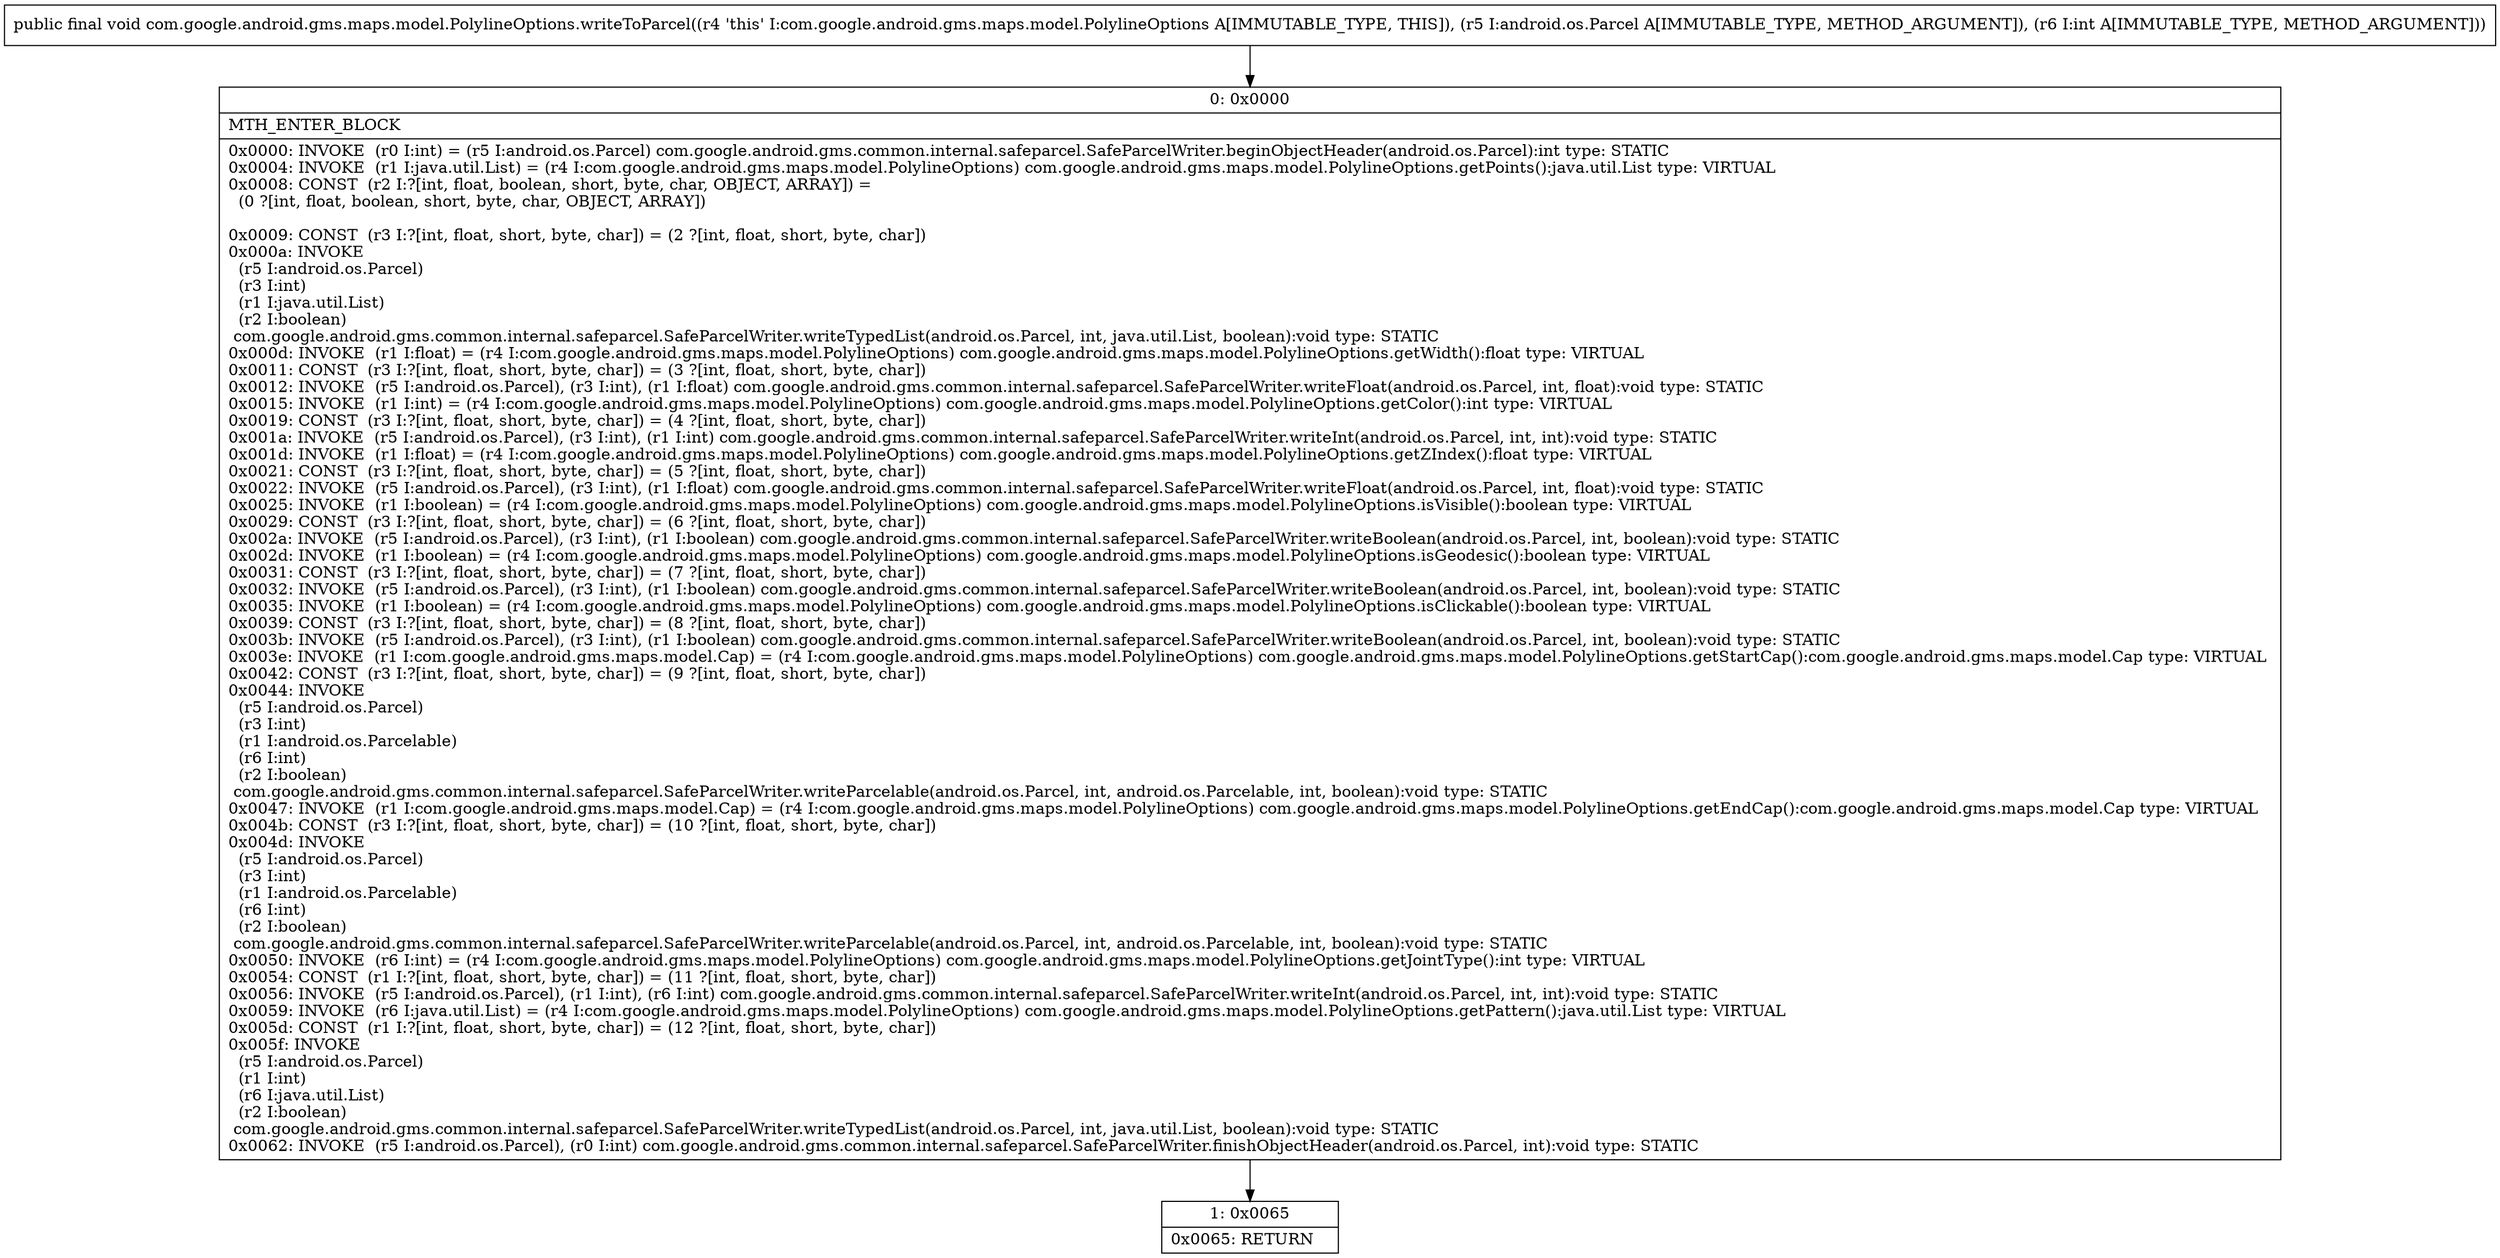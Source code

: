 digraph "CFG forcom.google.android.gms.maps.model.PolylineOptions.writeToParcel(Landroid\/os\/Parcel;I)V" {
Node_0 [shape=record,label="{0\:\ 0x0000|MTH_ENTER_BLOCK\l|0x0000: INVOKE  (r0 I:int) = (r5 I:android.os.Parcel) com.google.android.gms.common.internal.safeparcel.SafeParcelWriter.beginObjectHeader(android.os.Parcel):int type: STATIC \l0x0004: INVOKE  (r1 I:java.util.List) = (r4 I:com.google.android.gms.maps.model.PolylineOptions) com.google.android.gms.maps.model.PolylineOptions.getPoints():java.util.List type: VIRTUAL \l0x0008: CONST  (r2 I:?[int, float, boolean, short, byte, char, OBJECT, ARRAY]) = \l  (0 ?[int, float, boolean, short, byte, char, OBJECT, ARRAY])\l \l0x0009: CONST  (r3 I:?[int, float, short, byte, char]) = (2 ?[int, float, short, byte, char]) \l0x000a: INVOKE  \l  (r5 I:android.os.Parcel)\l  (r3 I:int)\l  (r1 I:java.util.List)\l  (r2 I:boolean)\l com.google.android.gms.common.internal.safeparcel.SafeParcelWriter.writeTypedList(android.os.Parcel, int, java.util.List, boolean):void type: STATIC \l0x000d: INVOKE  (r1 I:float) = (r4 I:com.google.android.gms.maps.model.PolylineOptions) com.google.android.gms.maps.model.PolylineOptions.getWidth():float type: VIRTUAL \l0x0011: CONST  (r3 I:?[int, float, short, byte, char]) = (3 ?[int, float, short, byte, char]) \l0x0012: INVOKE  (r5 I:android.os.Parcel), (r3 I:int), (r1 I:float) com.google.android.gms.common.internal.safeparcel.SafeParcelWriter.writeFloat(android.os.Parcel, int, float):void type: STATIC \l0x0015: INVOKE  (r1 I:int) = (r4 I:com.google.android.gms.maps.model.PolylineOptions) com.google.android.gms.maps.model.PolylineOptions.getColor():int type: VIRTUAL \l0x0019: CONST  (r3 I:?[int, float, short, byte, char]) = (4 ?[int, float, short, byte, char]) \l0x001a: INVOKE  (r5 I:android.os.Parcel), (r3 I:int), (r1 I:int) com.google.android.gms.common.internal.safeparcel.SafeParcelWriter.writeInt(android.os.Parcel, int, int):void type: STATIC \l0x001d: INVOKE  (r1 I:float) = (r4 I:com.google.android.gms.maps.model.PolylineOptions) com.google.android.gms.maps.model.PolylineOptions.getZIndex():float type: VIRTUAL \l0x0021: CONST  (r3 I:?[int, float, short, byte, char]) = (5 ?[int, float, short, byte, char]) \l0x0022: INVOKE  (r5 I:android.os.Parcel), (r3 I:int), (r1 I:float) com.google.android.gms.common.internal.safeparcel.SafeParcelWriter.writeFloat(android.os.Parcel, int, float):void type: STATIC \l0x0025: INVOKE  (r1 I:boolean) = (r4 I:com.google.android.gms.maps.model.PolylineOptions) com.google.android.gms.maps.model.PolylineOptions.isVisible():boolean type: VIRTUAL \l0x0029: CONST  (r3 I:?[int, float, short, byte, char]) = (6 ?[int, float, short, byte, char]) \l0x002a: INVOKE  (r5 I:android.os.Parcel), (r3 I:int), (r1 I:boolean) com.google.android.gms.common.internal.safeparcel.SafeParcelWriter.writeBoolean(android.os.Parcel, int, boolean):void type: STATIC \l0x002d: INVOKE  (r1 I:boolean) = (r4 I:com.google.android.gms.maps.model.PolylineOptions) com.google.android.gms.maps.model.PolylineOptions.isGeodesic():boolean type: VIRTUAL \l0x0031: CONST  (r3 I:?[int, float, short, byte, char]) = (7 ?[int, float, short, byte, char]) \l0x0032: INVOKE  (r5 I:android.os.Parcel), (r3 I:int), (r1 I:boolean) com.google.android.gms.common.internal.safeparcel.SafeParcelWriter.writeBoolean(android.os.Parcel, int, boolean):void type: STATIC \l0x0035: INVOKE  (r1 I:boolean) = (r4 I:com.google.android.gms.maps.model.PolylineOptions) com.google.android.gms.maps.model.PolylineOptions.isClickable():boolean type: VIRTUAL \l0x0039: CONST  (r3 I:?[int, float, short, byte, char]) = (8 ?[int, float, short, byte, char]) \l0x003b: INVOKE  (r5 I:android.os.Parcel), (r3 I:int), (r1 I:boolean) com.google.android.gms.common.internal.safeparcel.SafeParcelWriter.writeBoolean(android.os.Parcel, int, boolean):void type: STATIC \l0x003e: INVOKE  (r1 I:com.google.android.gms.maps.model.Cap) = (r4 I:com.google.android.gms.maps.model.PolylineOptions) com.google.android.gms.maps.model.PolylineOptions.getStartCap():com.google.android.gms.maps.model.Cap type: VIRTUAL \l0x0042: CONST  (r3 I:?[int, float, short, byte, char]) = (9 ?[int, float, short, byte, char]) \l0x0044: INVOKE  \l  (r5 I:android.os.Parcel)\l  (r3 I:int)\l  (r1 I:android.os.Parcelable)\l  (r6 I:int)\l  (r2 I:boolean)\l com.google.android.gms.common.internal.safeparcel.SafeParcelWriter.writeParcelable(android.os.Parcel, int, android.os.Parcelable, int, boolean):void type: STATIC \l0x0047: INVOKE  (r1 I:com.google.android.gms.maps.model.Cap) = (r4 I:com.google.android.gms.maps.model.PolylineOptions) com.google.android.gms.maps.model.PolylineOptions.getEndCap():com.google.android.gms.maps.model.Cap type: VIRTUAL \l0x004b: CONST  (r3 I:?[int, float, short, byte, char]) = (10 ?[int, float, short, byte, char]) \l0x004d: INVOKE  \l  (r5 I:android.os.Parcel)\l  (r3 I:int)\l  (r1 I:android.os.Parcelable)\l  (r6 I:int)\l  (r2 I:boolean)\l com.google.android.gms.common.internal.safeparcel.SafeParcelWriter.writeParcelable(android.os.Parcel, int, android.os.Parcelable, int, boolean):void type: STATIC \l0x0050: INVOKE  (r6 I:int) = (r4 I:com.google.android.gms.maps.model.PolylineOptions) com.google.android.gms.maps.model.PolylineOptions.getJointType():int type: VIRTUAL \l0x0054: CONST  (r1 I:?[int, float, short, byte, char]) = (11 ?[int, float, short, byte, char]) \l0x0056: INVOKE  (r5 I:android.os.Parcel), (r1 I:int), (r6 I:int) com.google.android.gms.common.internal.safeparcel.SafeParcelWriter.writeInt(android.os.Parcel, int, int):void type: STATIC \l0x0059: INVOKE  (r6 I:java.util.List) = (r4 I:com.google.android.gms.maps.model.PolylineOptions) com.google.android.gms.maps.model.PolylineOptions.getPattern():java.util.List type: VIRTUAL \l0x005d: CONST  (r1 I:?[int, float, short, byte, char]) = (12 ?[int, float, short, byte, char]) \l0x005f: INVOKE  \l  (r5 I:android.os.Parcel)\l  (r1 I:int)\l  (r6 I:java.util.List)\l  (r2 I:boolean)\l com.google.android.gms.common.internal.safeparcel.SafeParcelWriter.writeTypedList(android.os.Parcel, int, java.util.List, boolean):void type: STATIC \l0x0062: INVOKE  (r5 I:android.os.Parcel), (r0 I:int) com.google.android.gms.common.internal.safeparcel.SafeParcelWriter.finishObjectHeader(android.os.Parcel, int):void type: STATIC \l}"];
Node_1 [shape=record,label="{1\:\ 0x0065|0x0065: RETURN   \l}"];
MethodNode[shape=record,label="{public final void com.google.android.gms.maps.model.PolylineOptions.writeToParcel((r4 'this' I:com.google.android.gms.maps.model.PolylineOptions A[IMMUTABLE_TYPE, THIS]), (r5 I:android.os.Parcel A[IMMUTABLE_TYPE, METHOD_ARGUMENT]), (r6 I:int A[IMMUTABLE_TYPE, METHOD_ARGUMENT])) }"];
MethodNode -> Node_0;
Node_0 -> Node_1;
}

